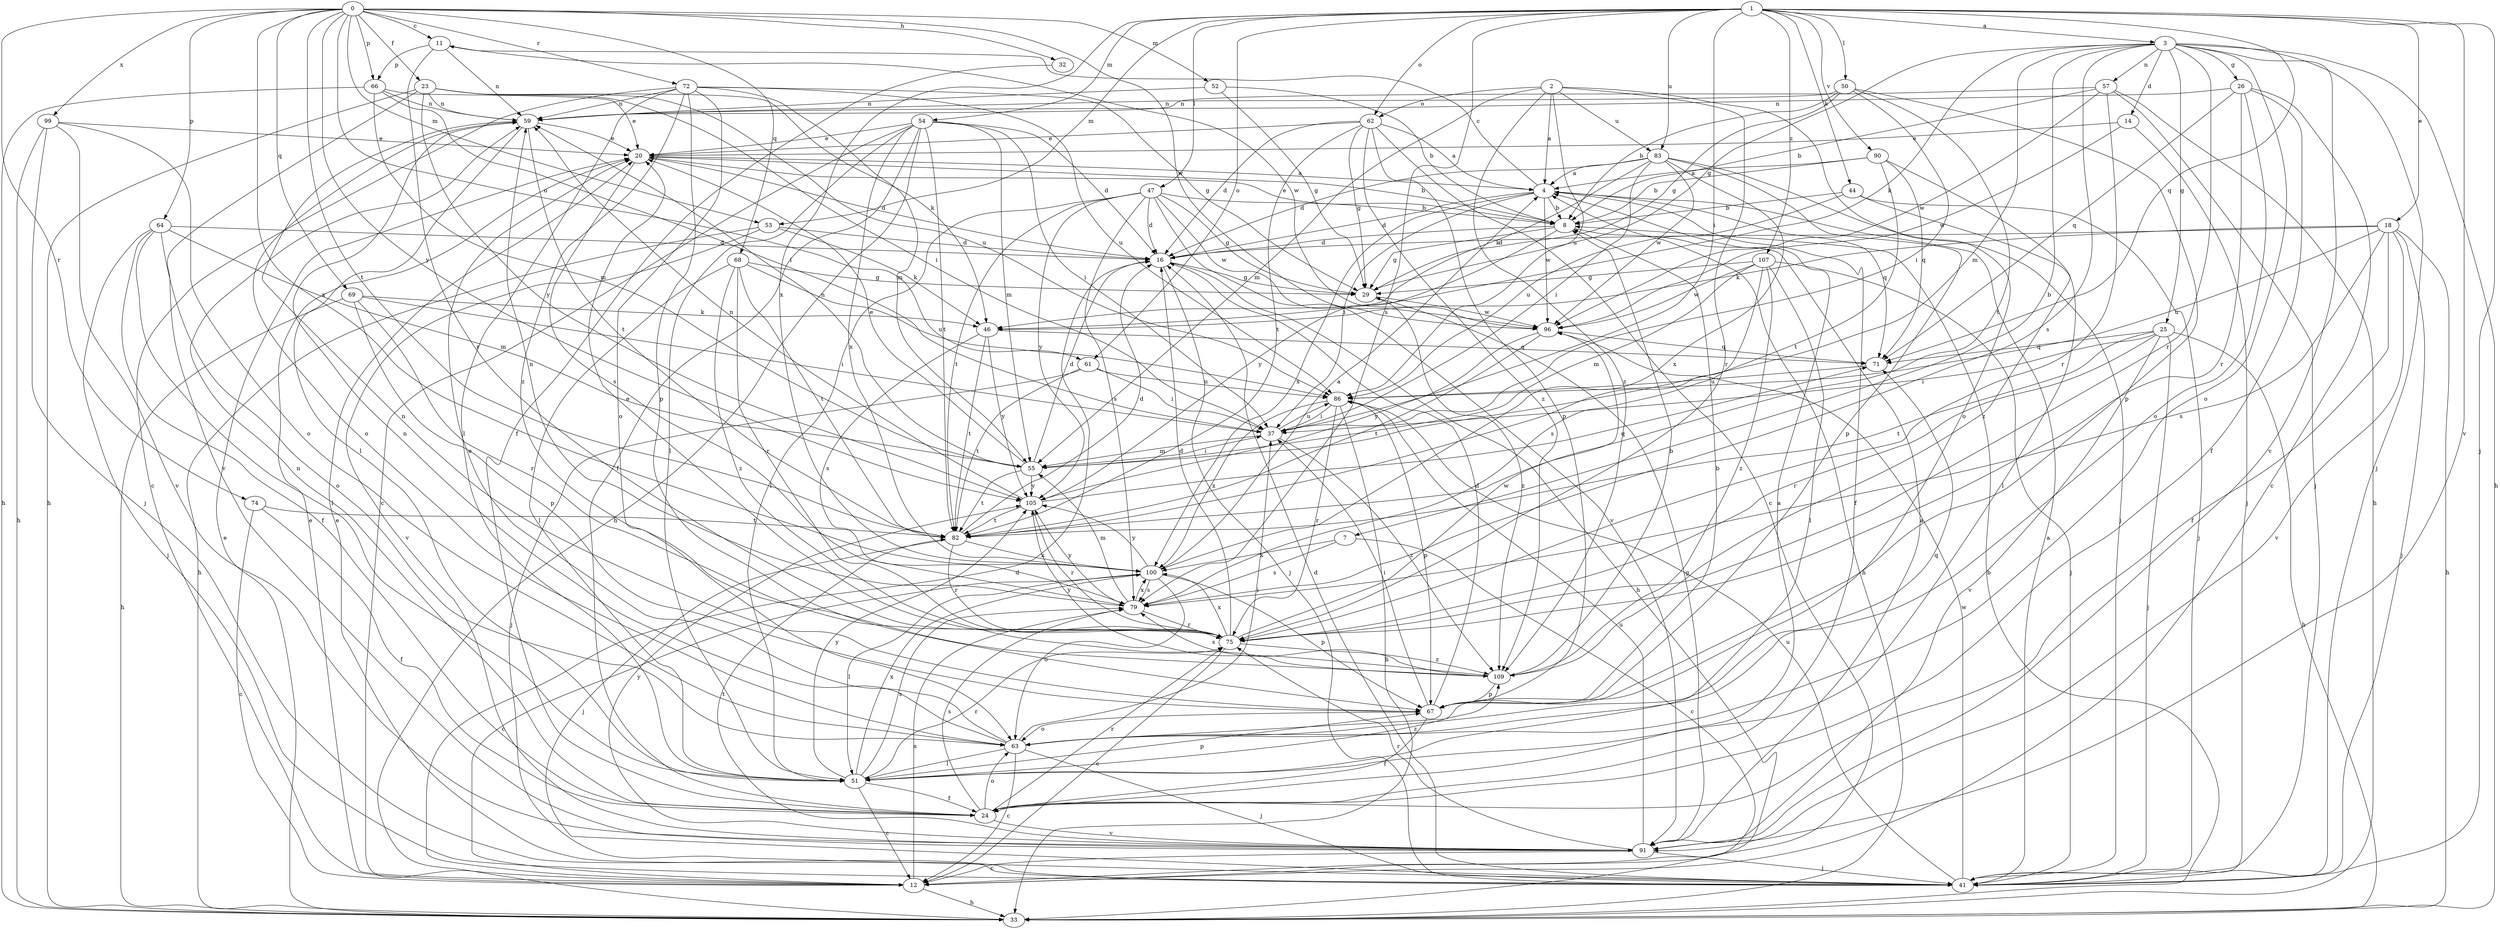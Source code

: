 strict digraph  {
0;
1;
2;
3;
4;
7;
8;
11;
12;
14;
16;
18;
20;
23;
24;
25;
26;
29;
32;
33;
37;
41;
44;
46;
47;
50;
51;
52;
53;
54;
55;
57;
59;
61;
62;
63;
64;
66;
67;
68;
69;
71;
72;
74;
75;
79;
82;
83;
86;
90;
91;
96;
99;
100;
105;
107;
109;
0 -> 11  [label=c];
0 -> 23  [label=f];
0 -> 32  [label=h];
0 -> 52  [label=m];
0 -> 53  [label=m];
0 -> 61  [label=o];
0 -> 64  [label=p];
0 -> 66  [label=p];
0 -> 68  [label=q];
0 -> 69  [label=q];
0 -> 72  [label=r];
0 -> 74  [label=r];
0 -> 82  [label=t];
0 -> 96  [label=w];
0 -> 99  [label=x];
0 -> 100  [label=x];
0 -> 105  [label=y];
1 -> 3  [label=a];
1 -> 18  [label=e];
1 -> 37  [label=i];
1 -> 41  [label=j];
1 -> 44  [label=k];
1 -> 47  [label=l];
1 -> 50  [label=l];
1 -> 53  [label=m];
1 -> 54  [label=m];
1 -> 61  [label=o];
1 -> 62  [label=o];
1 -> 71  [label=q];
1 -> 79  [label=s];
1 -> 83  [label=u];
1 -> 90  [label=v];
1 -> 91  [label=v];
1 -> 100  [label=x];
1 -> 107  [label=z];
2 -> 4  [label=a];
2 -> 55  [label=m];
2 -> 62  [label=o];
2 -> 63  [label=o];
2 -> 75  [label=r];
2 -> 83  [label=u];
2 -> 86  [label=u];
2 -> 109  [label=z];
3 -> 7  [label=b];
3 -> 14  [label=d];
3 -> 25  [label=g];
3 -> 26  [label=g];
3 -> 29  [label=g];
3 -> 33  [label=h];
3 -> 41  [label=j];
3 -> 46  [label=k];
3 -> 55  [label=m];
3 -> 57  [label=n];
3 -> 63  [label=o];
3 -> 75  [label=r];
3 -> 79  [label=s];
3 -> 91  [label=v];
4 -> 8  [label=b];
4 -> 11  [label=c];
4 -> 16  [label=d];
4 -> 24  [label=f];
4 -> 37  [label=i];
4 -> 71  [label=q];
4 -> 96  [label=w];
4 -> 100  [label=x];
7 -> 12  [label=c];
7 -> 79  [label=s];
7 -> 100  [label=x];
8 -> 16  [label=d];
8 -> 20  [label=e];
8 -> 29  [label=g];
8 -> 33  [label=h];
8 -> 105  [label=y];
11 -> 59  [label=n];
11 -> 66  [label=p];
11 -> 75  [label=r];
11 -> 96  [label=w];
12 -> 16  [label=d];
12 -> 20  [label=e];
12 -> 33  [label=h];
12 -> 79  [label=s];
14 -> 20  [label=e];
14 -> 41  [label=j];
14 -> 96  [label=w];
16 -> 29  [label=g];
16 -> 33  [label=h];
16 -> 41  [label=j];
18 -> 16  [label=d];
18 -> 24  [label=f];
18 -> 33  [label=h];
18 -> 41  [label=j];
18 -> 46  [label=k];
18 -> 79  [label=s];
18 -> 86  [label=u];
18 -> 91  [label=v];
20 -> 4  [label=a];
20 -> 8  [label=b];
20 -> 16  [label=d];
20 -> 79  [label=s];
23 -> 33  [label=h];
23 -> 37  [label=i];
23 -> 46  [label=k];
23 -> 59  [label=n];
23 -> 86  [label=u];
23 -> 91  [label=v];
23 -> 105  [label=y];
24 -> 4  [label=a];
24 -> 59  [label=n];
24 -> 63  [label=o];
24 -> 75  [label=r];
24 -> 79  [label=s];
24 -> 91  [label=v];
25 -> 33  [label=h];
25 -> 37  [label=i];
25 -> 41  [label=j];
25 -> 71  [label=q];
25 -> 75  [label=r];
25 -> 82  [label=t];
25 -> 91  [label=v];
26 -> 12  [label=c];
26 -> 24  [label=f];
26 -> 59  [label=n];
26 -> 63  [label=o];
26 -> 71  [label=q];
26 -> 75  [label=r];
29 -> 96  [label=w];
29 -> 109  [label=z];
32 -> 24  [label=f];
33 -> 8  [label=b];
33 -> 20  [label=e];
37 -> 55  [label=m];
37 -> 86  [label=u];
37 -> 109  [label=z];
41 -> 4  [label=a];
41 -> 16  [label=d];
41 -> 20  [label=e];
41 -> 86  [label=u];
41 -> 96  [label=w];
44 -> 8  [label=b];
44 -> 41  [label=j];
44 -> 51  [label=l];
44 -> 86  [label=u];
46 -> 71  [label=q];
46 -> 79  [label=s];
46 -> 82  [label=t];
46 -> 105  [label=y];
47 -> 8  [label=b];
47 -> 16  [label=d];
47 -> 29  [label=g];
47 -> 51  [label=l];
47 -> 79  [label=s];
47 -> 82  [label=t];
47 -> 91  [label=v];
47 -> 96  [label=w];
47 -> 105  [label=y];
50 -> 8  [label=b];
50 -> 29  [label=g];
50 -> 37  [label=i];
50 -> 59  [label=n];
50 -> 67  [label=p];
50 -> 82  [label=t];
51 -> 12  [label=c];
51 -> 24  [label=f];
51 -> 67  [label=p];
51 -> 75  [label=r];
51 -> 79  [label=s];
51 -> 100  [label=x];
51 -> 105  [label=y];
51 -> 109  [label=z];
52 -> 8  [label=b];
52 -> 29  [label=g];
52 -> 59  [label=n];
53 -> 16  [label=d];
53 -> 33  [label=h];
53 -> 46  [label=k];
53 -> 91  [label=v];
54 -> 12  [label=c];
54 -> 16  [label=d];
54 -> 20  [label=e];
54 -> 24  [label=f];
54 -> 33  [label=h];
54 -> 37  [label=i];
54 -> 51  [label=l];
54 -> 55  [label=m];
54 -> 82  [label=t];
54 -> 100  [label=x];
55 -> 16  [label=d];
55 -> 20  [label=e];
55 -> 37  [label=i];
55 -> 59  [label=n];
55 -> 82  [label=t];
55 -> 105  [label=y];
57 -> 8  [label=b];
57 -> 33  [label=h];
57 -> 41  [label=j];
57 -> 59  [label=n];
57 -> 75  [label=r];
57 -> 96  [label=w];
59 -> 20  [label=e];
59 -> 51  [label=l];
59 -> 63  [label=o];
59 -> 82  [label=t];
61 -> 37  [label=i];
61 -> 41  [label=j];
61 -> 82  [label=t];
61 -> 86  [label=u];
62 -> 4  [label=a];
62 -> 12  [label=c];
62 -> 16  [label=d];
62 -> 20  [label=e];
62 -> 29  [label=g];
62 -> 67  [label=p];
62 -> 82  [label=t];
62 -> 109  [label=z];
63 -> 12  [label=c];
63 -> 20  [label=e];
63 -> 37  [label=i];
63 -> 41  [label=j];
63 -> 51  [label=l];
63 -> 59  [label=n];
63 -> 71  [label=q];
64 -> 16  [label=d];
64 -> 24  [label=f];
64 -> 41  [label=j];
64 -> 51  [label=l];
64 -> 55  [label=m];
64 -> 63  [label=o];
66 -> 20  [label=e];
66 -> 33  [label=h];
66 -> 37  [label=i];
66 -> 55  [label=m];
66 -> 59  [label=n];
67 -> 8  [label=b];
67 -> 16  [label=d];
67 -> 24  [label=f];
67 -> 37  [label=i];
67 -> 59  [label=n];
67 -> 63  [label=o];
68 -> 29  [label=g];
68 -> 51  [label=l];
68 -> 75  [label=r];
68 -> 82  [label=t];
68 -> 86  [label=u];
68 -> 109  [label=z];
69 -> 33  [label=h];
69 -> 37  [label=i];
69 -> 46  [label=k];
69 -> 67  [label=p];
69 -> 75  [label=r];
71 -> 86  [label=u];
72 -> 12  [label=c];
72 -> 29  [label=g];
72 -> 51  [label=l];
72 -> 55  [label=m];
72 -> 59  [label=n];
72 -> 63  [label=o];
72 -> 67  [label=p];
72 -> 86  [label=u];
72 -> 109  [label=z];
74 -> 12  [label=c];
74 -> 24  [label=f];
74 -> 82  [label=t];
75 -> 12  [label=c];
75 -> 16  [label=d];
75 -> 20  [label=e];
75 -> 96  [label=w];
75 -> 100  [label=x];
75 -> 109  [label=z];
79 -> 55  [label=m];
79 -> 59  [label=n];
79 -> 75  [label=r];
79 -> 100  [label=x];
79 -> 105  [label=y];
82 -> 16  [label=d];
82 -> 41  [label=j];
82 -> 75  [label=r];
82 -> 100  [label=x];
83 -> 4  [label=a];
83 -> 16  [label=d];
83 -> 37  [label=i];
83 -> 41  [label=j];
83 -> 46  [label=k];
83 -> 67  [label=p];
83 -> 96  [label=w];
83 -> 100  [label=x];
86 -> 33  [label=h];
86 -> 37  [label=i];
86 -> 67  [label=p];
86 -> 75  [label=r];
86 -> 100  [label=x];
90 -> 4  [label=a];
90 -> 8  [label=b];
90 -> 71  [label=q];
90 -> 82  [label=t];
90 -> 109  [label=z];
91 -> 4  [label=a];
91 -> 12  [label=c];
91 -> 29  [label=g];
91 -> 41  [label=j];
91 -> 75  [label=r];
91 -> 82  [label=t];
91 -> 86  [label=u];
91 -> 105  [label=y];
96 -> 71  [label=q];
96 -> 82  [label=t];
96 -> 105  [label=y];
99 -> 20  [label=e];
99 -> 33  [label=h];
99 -> 41  [label=j];
99 -> 63  [label=o];
99 -> 91  [label=v];
100 -> 4  [label=a];
100 -> 12  [label=c];
100 -> 51  [label=l];
100 -> 63  [label=o];
100 -> 67  [label=p];
100 -> 79  [label=s];
100 -> 105  [label=y];
105 -> 59  [label=n];
105 -> 71  [label=q];
105 -> 75  [label=r];
105 -> 82  [label=t];
107 -> 29  [label=g];
107 -> 41  [label=j];
107 -> 51  [label=l];
107 -> 55  [label=m];
107 -> 79  [label=s];
107 -> 96  [label=w];
107 -> 109  [label=z];
109 -> 8  [label=b];
109 -> 67  [label=p];
109 -> 79  [label=s];
109 -> 105  [label=y];
}
